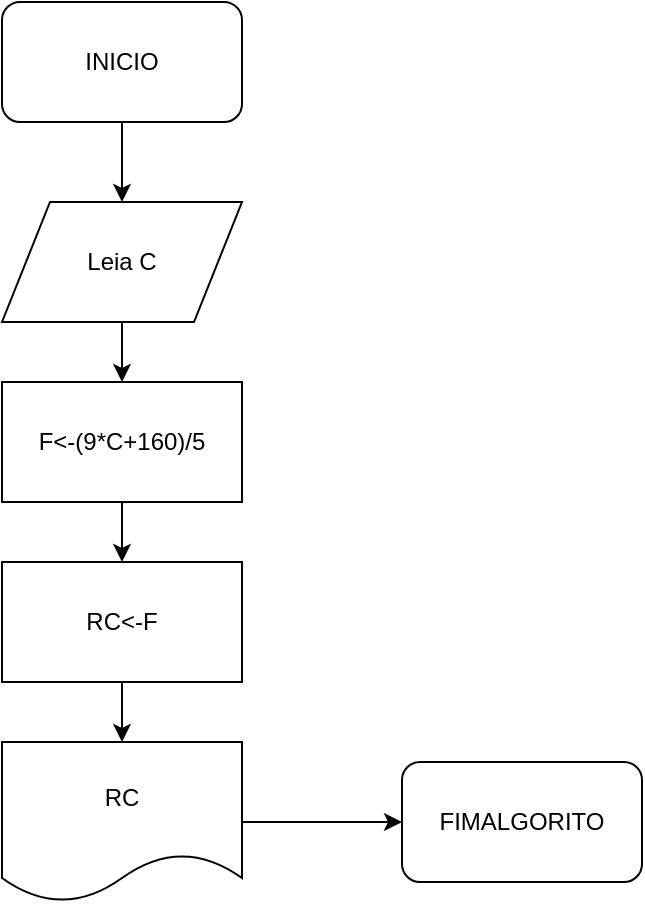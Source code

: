 <mxfile version="12.7.9" type="device"><diagram id="zNQa-feZhJyVJQWIGxg5" name="Página-1"><mxGraphModel dx="868" dy="534" grid="1" gridSize="10" guides="1" tooltips="1" connect="1" arrows="1" fold="1" page="1" pageScale="1" pageWidth="827" pageHeight="1169" math="0" shadow="0"><root><mxCell id="0"/><mxCell id="1" parent="0"/><mxCell id="3RaVbu-0Pzmnq0j1ivb3-5" value="" style="edgeStyle=orthogonalEdgeStyle;rounded=0;orthogonalLoop=1;jettySize=auto;html=1;" edge="1" parent="1" source="3RaVbu-0Pzmnq0j1ivb3-1" target="3RaVbu-0Pzmnq0j1ivb3-4"><mxGeometry relative="1" as="geometry"/></mxCell><mxCell id="3RaVbu-0Pzmnq0j1ivb3-1" value="INICIO" style="rounded=1;whiteSpace=wrap;html=1;" vertex="1" parent="1"><mxGeometry x="300" y="20" width="120" height="60" as="geometry"/></mxCell><mxCell id="3RaVbu-0Pzmnq0j1ivb3-7" value="" style="edgeStyle=orthogonalEdgeStyle;rounded=0;orthogonalLoop=1;jettySize=auto;html=1;" edge="1" parent="1" source="3RaVbu-0Pzmnq0j1ivb3-4" target="3RaVbu-0Pzmnq0j1ivb3-6"><mxGeometry relative="1" as="geometry"/></mxCell><mxCell id="3RaVbu-0Pzmnq0j1ivb3-4" value="Leia C" style="shape=parallelogram;perimeter=parallelogramPerimeter;whiteSpace=wrap;html=1;" vertex="1" parent="1"><mxGeometry x="300" y="120" width="120" height="60" as="geometry"/></mxCell><mxCell id="3RaVbu-0Pzmnq0j1ivb3-9" value="" style="edgeStyle=orthogonalEdgeStyle;rounded=0;orthogonalLoop=1;jettySize=auto;html=1;" edge="1" parent="1" source="3RaVbu-0Pzmnq0j1ivb3-6" target="3RaVbu-0Pzmnq0j1ivb3-8"><mxGeometry relative="1" as="geometry"/></mxCell><mxCell id="3RaVbu-0Pzmnq0j1ivb3-6" value="F&amp;lt;-(9*C+160)/5" style="rounded=0;whiteSpace=wrap;html=1;" vertex="1" parent="1"><mxGeometry x="300" y="210" width="120" height="60" as="geometry"/></mxCell><mxCell id="3RaVbu-0Pzmnq0j1ivb3-11" value="" style="edgeStyle=orthogonalEdgeStyle;rounded=0;orthogonalLoop=1;jettySize=auto;html=1;" edge="1" parent="1" source="3RaVbu-0Pzmnq0j1ivb3-8" target="3RaVbu-0Pzmnq0j1ivb3-10"><mxGeometry relative="1" as="geometry"/></mxCell><mxCell id="3RaVbu-0Pzmnq0j1ivb3-8" value="RC&amp;lt;-F" style="rounded=0;whiteSpace=wrap;html=1;" vertex="1" parent="1"><mxGeometry x="300" y="300" width="120" height="60" as="geometry"/></mxCell><mxCell id="3RaVbu-0Pzmnq0j1ivb3-15" value="" style="edgeStyle=orthogonalEdgeStyle;rounded=0;orthogonalLoop=1;jettySize=auto;html=1;" edge="1" parent="1" source="3RaVbu-0Pzmnq0j1ivb3-10"><mxGeometry relative="1" as="geometry"><mxPoint x="500" y="430" as="targetPoint"/></mxGeometry></mxCell><mxCell id="3RaVbu-0Pzmnq0j1ivb3-10" value="RC" style="shape=document;whiteSpace=wrap;html=1;boundedLbl=1;" vertex="1" parent="1"><mxGeometry x="300" y="390" width="120" height="80" as="geometry"/></mxCell><mxCell id="3RaVbu-0Pzmnq0j1ivb3-13" value="FIMALGORITO" style="rounded=1;whiteSpace=wrap;html=1;" vertex="1" parent="1"><mxGeometry x="500" y="400" width="120" height="60" as="geometry"/></mxCell></root></mxGraphModel></diagram></mxfile>